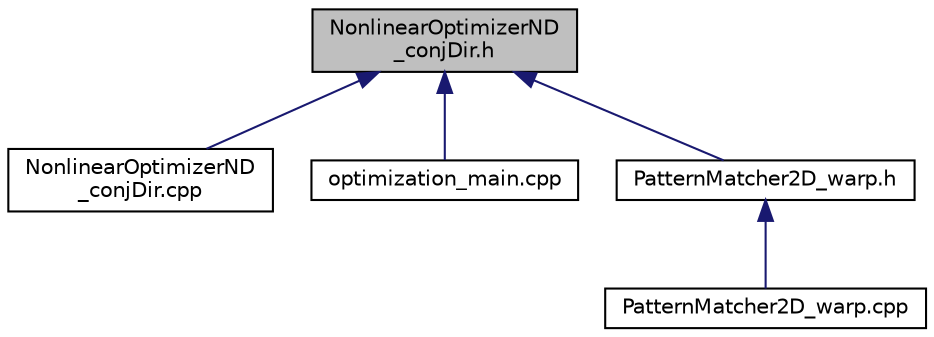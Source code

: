 digraph "NonlinearOptimizerND_conjDir.h"
{
  edge [fontname="Helvetica",fontsize="10",labelfontname="Helvetica",labelfontsize="10"];
  node [fontname="Helvetica",fontsize="10",shape=record];
  Node1 [label="NonlinearOptimizerND\l_conjDir.h",height=0.2,width=0.4,color="black", fillcolor="grey75", style="filled", fontcolor="black"];
  Node1 -> Node2 [dir="back",color="midnightblue",fontsize="10",style="solid",fontname="Helvetica"];
  Node2 [label="NonlinearOptimizerND\l_conjDir.cpp",height=0.2,width=0.4,color="black", fillcolor="white", style="filled",URL="$NonlinearOptimizerND__conjDir_8cpp.html"];
  Node1 -> Node3 [dir="back",color="midnightblue",fontsize="10",style="solid",fontname="Helvetica"];
  Node3 [label="optimization_main.cpp",height=0.2,width=0.4,color="black", fillcolor="white", style="filled",URL="$optimization__main_8cpp.html"];
  Node1 -> Node4 [dir="back",color="midnightblue",fontsize="10",style="solid",fontname="Helvetica"];
  Node4 [label="PatternMatcher2D_warp.h",height=0.2,width=0.4,color="black", fillcolor="white", style="filled",URL="$PatternMatcher2D__warp_8h.html"];
  Node4 -> Node5 [dir="back",color="midnightblue",fontsize="10",style="solid",fontname="Helvetica"];
  Node5 [label="PatternMatcher2D_warp.cpp",height=0.2,width=0.4,color="black", fillcolor="white", style="filled",URL="$PatternMatcher2D__warp_8cpp.html"];
}
